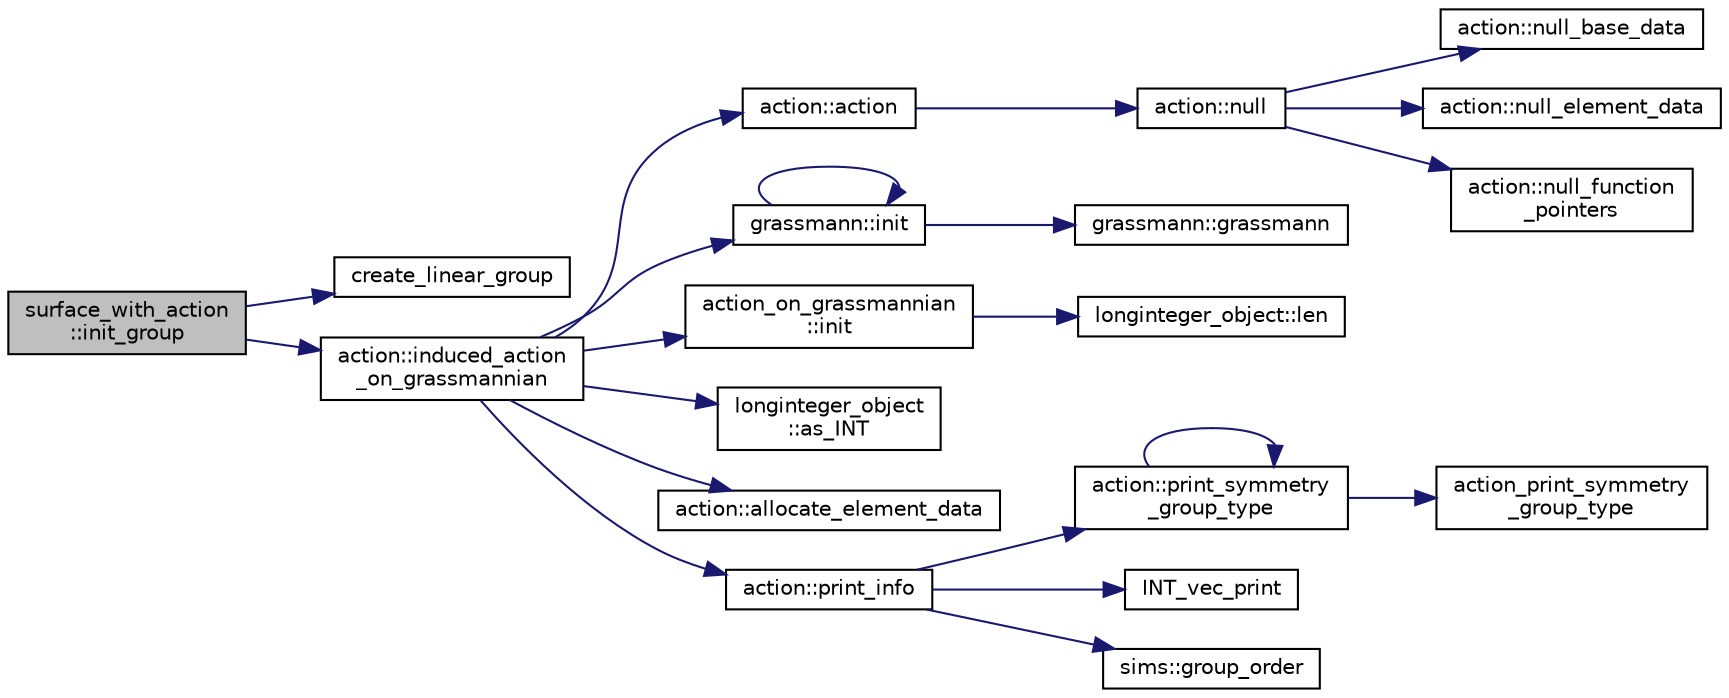 digraph "surface_with_action::init_group"
{
  edge [fontname="Helvetica",fontsize="10",labelfontname="Helvetica",labelfontsize="10"];
  node [fontname="Helvetica",fontsize="10",shape=record];
  rankdir="LR";
  Node1132 [label="surface_with_action\l::init_group",height=0.2,width=0.4,color="black", fillcolor="grey75", style="filled", fontcolor="black"];
  Node1132 -> Node1133 [color="midnightblue",fontsize="10",style="solid",fontname="Helvetica"];
  Node1133 [label="create_linear_group",height=0.2,width=0.4,color="black", fillcolor="white", style="filled",URL="$d5/d90/action__global_8_c.html#a0f8feabe739b53848853347a45964c25"];
  Node1132 -> Node1134 [color="midnightblue",fontsize="10",style="solid",fontname="Helvetica"];
  Node1134 [label="action::induced_action\l_on_grassmannian",height=0.2,width=0.4,color="black", fillcolor="white", style="filled",URL="$d2/d86/classaction.html#a4dc271144a2899d2f94f88e52e4e538d"];
  Node1134 -> Node1135 [color="midnightblue",fontsize="10",style="solid",fontname="Helvetica"];
  Node1135 [label="action::action",height=0.2,width=0.4,color="black", fillcolor="white", style="filled",URL="$d2/d86/classaction.html#a108adb38ad362aeb55cf40b9de38bb16"];
  Node1135 -> Node1136 [color="midnightblue",fontsize="10",style="solid",fontname="Helvetica"];
  Node1136 [label="action::null",height=0.2,width=0.4,color="black", fillcolor="white", style="filled",URL="$d2/d86/classaction.html#af05ce222a97a1eff5f692b9193dee125"];
  Node1136 -> Node1137 [color="midnightblue",fontsize="10",style="solid",fontname="Helvetica"];
  Node1137 [label="action::null_base_data",height=0.2,width=0.4,color="black", fillcolor="white", style="filled",URL="$d2/d86/classaction.html#a09d62a3dd408d1c0704b380b26f72fb0"];
  Node1136 -> Node1138 [color="midnightblue",fontsize="10",style="solid",fontname="Helvetica"];
  Node1138 [label="action::null_element_data",height=0.2,width=0.4,color="black", fillcolor="white", style="filled",URL="$d2/d86/classaction.html#a90cd98bea15f55a3c25cb9c6b68685df"];
  Node1136 -> Node1139 [color="midnightblue",fontsize="10",style="solid",fontname="Helvetica"];
  Node1139 [label="action::null_function\l_pointers",height=0.2,width=0.4,color="black", fillcolor="white", style="filled",URL="$d2/d86/classaction.html#a1359d74a665e82a098fba5c1c1249dde"];
  Node1134 -> Node1140 [color="midnightblue",fontsize="10",style="solid",fontname="Helvetica"];
  Node1140 [label="grassmann::init",height=0.2,width=0.4,color="black", fillcolor="white", style="filled",URL="$df/d02/classgrassmann.html#a2e8cf7b9f203254493d7c2607c17d498"];
  Node1140 -> Node1141 [color="midnightblue",fontsize="10",style="solid",fontname="Helvetica"];
  Node1141 [label="grassmann::grassmann",height=0.2,width=0.4,color="black", fillcolor="white", style="filled",URL="$df/d02/classgrassmann.html#a252a85d3b74eb4fbd5771f4152a5f272"];
  Node1140 -> Node1140 [color="midnightblue",fontsize="10",style="solid",fontname="Helvetica"];
  Node1134 -> Node1142 [color="midnightblue",fontsize="10",style="solid",fontname="Helvetica"];
  Node1142 [label="action_on_grassmannian\l::init",height=0.2,width=0.4,color="black", fillcolor="white", style="filled",URL="$d9/ddf/classaction__on__grassmannian.html#a2cf7eda6b88fa033fdc4486fa0508e84"];
  Node1142 -> Node1143 [color="midnightblue",fontsize="10",style="solid",fontname="Helvetica"];
  Node1143 [label="longinteger_object::len",height=0.2,width=0.4,color="black", fillcolor="white", style="filled",URL="$dd/d7e/classlonginteger__object.html#a0bfeae35be8a6fd44ed7f76413596ab1"];
  Node1134 -> Node1144 [color="midnightblue",fontsize="10",style="solid",fontname="Helvetica"];
  Node1144 [label="longinteger_object\l::as_INT",height=0.2,width=0.4,color="black", fillcolor="white", style="filled",URL="$dd/d7e/classlonginteger__object.html#afb992d4679a6741acc63c8bcba27971e"];
  Node1134 -> Node1145 [color="midnightblue",fontsize="10",style="solid",fontname="Helvetica"];
  Node1145 [label="action::allocate_element_data",height=0.2,width=0.4,color="black", fillcolor="white", style="filled",URL="$d2/d86/classaction.html#adc5f98db8315bfd17fcd2fbb437d8f60"];
  Node1134 -> Node1146 [color="midnightblue",fontsize="10",style="solid",fontname="Helvetica"];
  Node1146 [label="action::print_info",height=0.2,width=0.4,color="black", fillcolor="white", style="filled",URL="$d2/d86/classaction.html#a6f89e493e5c5a32e5c3b8963d438ce86"];
  Node1146 -> Node1147 [color="midnightblue",fontsize="10",style="solid",fontname="Helvetica"];
  Node1147 [label="action::print_symmetry\l_group_type",height=0.2,width=0.4,color="black", fillcolor="white", style="filled",URL="$d2/d86/classaction.html#aed811766c7e64fe2c853df8b0b67aa6e"];
  Node1147 -> Node1148 [color="midnightblue",fontsize="10",style="solid",fontname="Helvetica"];
  Node1148 [label="action_print_symmetry\l_group_type",height=0.2,width=0.4,color="black", fillcolor="white", style="filled",URL="$d5/d90/action__global_8_c.html#a03666b9440c4962148eba7905b9f843c"];
  Node1147 -> Node1147 [color="midnightblue",fontsize="10",style="solid",fontname="Helvetica"];
  Node1146 -> Node1149 [color="midnightblue",fontsize="10",style="solid",fontname="Helvetica"];
  Node1149 [label="INT_vec_print",height=0.2,width=0.4,color="black", fillcolor="white", style="filled",URL="$df/dbf/sajeeb_8_c.html#a79a5901af0b47dd0d694109543c027fe"];
  Node1146 -> Node1150 [color="midnightblue",fontsize="10",style="solid",fontname="Helvetica"];
  Node1150 [label="sims::group_order",height=0.2,width=0.4,color="black", fillcolor="white", style="filled",URL="$d9/df3/classsims.html#aa442445175656570fa35febbe790efad"];
}
